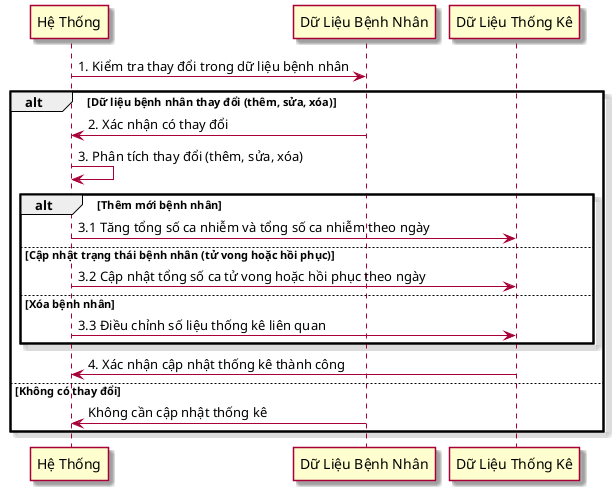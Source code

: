 @startuml
skin rose
participant "Hệ Thống" as Server
participant "Dữ Liệu Bệnh Nhân" as PatientDB
participant "Dữ Liệu Thống Kê" as StatisticsDB

Server -> PatientDB: 1. Kiểm tra thay đổi trong dữ liệu bệnh nhân
alt Dữ liệu bệnh nhân thay đổi (thêm, sửa, xóa)
    PatientDB -> Server: 2. Xác nhận có thay đổi

    Server -> Server: 3. Phân tích thay đổi (thêm, sửa, xóa)
    alt Thêm mới bệnh nhân
        Server -> StatisticsDB: 3.1 Tăng tổng số ca nhiễm và tổng số ca nhiễm theo ngày
    else Cập nhật trạng thái bệnh nhân (tử vong hoặc hồi phục)
        Server -> StatisticsDB: 3.2 Cập nhật tổng số ca tử vong hoặc hồi phục theo ngày
    else Xóa bệnh nhân
        Server -> StatisticsDB: 3.3 Điều chỉnh số liệu thống kê liên quan
    end

    StatisticsDB -> Server: 4. Xác nhận cập nhật thống kê thành công
else Không có thay đổi
    PatientDB -> Server: Không cần cập nhật thống kê
end
@enduml
